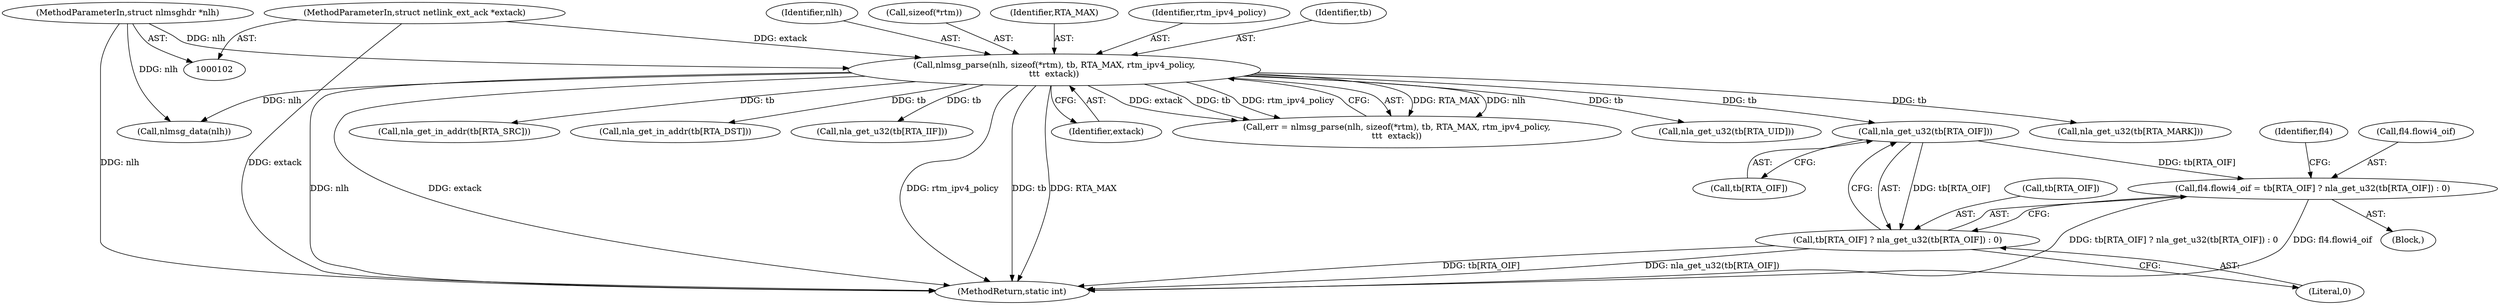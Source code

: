 digraph "0_linux_bc3aae2bbac46dd894c89db5d5e98f7f0ef9e205@pointer" {
"1000295" [label="(Call,nla_get_u32(tb[RTA_OIF]))"];
"1000141" [label="(Call,nlmsg_parse(nlh, sizeof(*rtm), tb, RTA_MAX, rtm_ipv4_policy,\n\t\t\t  extack))"];
"1000104" [label="(MethodParameterIn,struct nlmsghdr *nlh)"];
"1000105" [label="(MethodParameterIn,struct netlink_ext_ack *extack)"];
"1000287" [label="(Call,fl4.flowi4_oif = tb[RTA_OIF] ? nla_get_u32(tb[RTA_OIF]) : 0)"];
"1000291" [label="(Call,tb[RTA_OIF] ? nla_get_u32(tb[RTA_OIF]) : 0)"];
"1000104" [label="(MethodParameterIn,struct nlmsghdr *nlh)"];
"1000157" [label="(Call,nlmsg_data(nlh))"];
"1000216" [label="(Call,nla_get_u32(tb[RTA_MARK]))"];
"1000147" [label="(Identifier,RTA_MAX)"];
"1000148" [label="(Identifier,rtm_ipv4_policy)"];
"1000183" [label="(Call,nla_get_in_addr(tb[RTA_SRC]))"];
"1000296" [label="(Call,tb[RTA_OIF])"];
"1000292" [label="(Call,tb[RTA_OIF])"];
"1000106" [label="(Block,)"];
"1000291" [label="(Call,tb[RTA_OIF] ? nla_get_u32(tb[RTA_OIF]) : 0)"];
"1000299" [label="(Literal,0)"];
"1000146" [label="(Identifier,tb)"];
"1000105" [label="(MethodParameterIn,struct netlink_ext_ack *extack)"];
"1000194" [label="(Call,nla_get_in_addr(tb[RTA_DST]))"];
"1000205" [label="(Call,nla_get_u32(tb[RTA_IIF]))"];
"1000533" [label="(MethodReturn,static int)"];
"1000149" [label="(Identifier,extack)"];
"1000142" [label="(Identifier,nlh)"];
"1000139" [label="(Call,err = nlmsg_parse(nlh, sizeof(*rtm), tb, RTA_MAX, rtm_ipv4_policy,\n\t\t\t  extack))"];
"1000229" [label="(Call,nla_get_u32(tb[RTA_UID]))"];
"1000141" [label="(Call,nlmsg_parse(nlh, sizeof(*rtm), tb, RTA_MAX, rtm_ipv4_policy,\n\t\t\t  extack))"];
"1000302" [label="(Identifier,fl4)"];
"1000143" [label="(Call,sizeof(*rtm))"];
"1000287" [label="(Call,fl4.flowi4_oif = tb[RTA_OIF] ? nla_get_u32(tb[RTA_OIF]) : 0)"];
"1000295" [label="(Call,nla_get_u32(tb[RTA_OIF]))"];
"1000288" [label="(Call,fl4.flowi4_oif)"];
"1000295" -> "1000291"  [label="AST: "];
"1000295" -> "1000296"  [label="CFG: "];
"1000296" -> "1000295"  [label="AST: "];
"1000291" -> "1000295"  [label="CFG: "];
"1000295" -> "1000287"  [label="DDG: tb[RTA_OIF]"];
"1000295" -> "1000291"  [label="DDG: tb[RTA_OIF]"];
"1000141" -> "1000295"  [label="DDG: tb"];
"1000141" -> "1000139"  [label="AST: "];
"1000141" -> "1000149"  [label="CFG: "];
"1000142" -> "1000141"  [label="AST: "];
"1000143" -> "1000141"  [label="AST: "];
"1000146" -> "1000141"  [label="AST: "];
"1000147" -> "1000141"  [label="AST: "];
"1000148" -> "1000141"  [label="AST: "];
"1000149" -> "1000141"  [label="AST: "];
"1000139" -> "1000141"  [label="CFG: "];
"1000141" -> "1000533"  [label="DDG: nlh"];
"1000141" -> "1000533"  [label="DDG: extack"];
"1000141" -> "1000533"  [label="DDG: rtm_ipv4_policy"];
"1000141" -> "1000533"  [label="DDG: tb"];
"1000141" -> "1000533"  [label="DDG: RTA_MAX"];
"1000141" -> "1000139"  [label="DDG: RTA_MAX"];
"1000141" -> "1000139"  [label="DDG: nlh"];
"1000141" -> "1000139"  [label="DDG: extack"];
"1000141" -> "1000139"  [label="DDG: tb"];
"1000141" -> "1000139"  [label="DDG: rtm_ipv4_policy"];
"1000104" -> "1000141"  [label="DDG: nlh"];
"1000105" -> "1000141"  [label="DDG: extack"];
"1000141" -> "1000157"  [label="DDG: nlh"];
"1000141" -> "1000183"  [label="DDG: tb"];
"1000141" -> "1000194"  [label="DDG: tb"];
"1000141" -> "1000205"  [label="DDG: tb"];
"1000141" -> "1000216"  [label="DDG: tb"];
"1000141" -> "1000229"  [label="DDG: tb"];
"1000104" -> "1000102"  [label="AST: "];
"1000104" -> "1000533"  [label="DDG: nlh"];
"1000104" -> "1000157"  [label="DDG: nlh"];
"1000105" -> "1000102"  [label="AST: "];
"1000105" -> "1000533"  [label="DDG: extack"];
"1000287" -> "1000106"  [label="AST: "];
"1000287" -> "1000291"  [label="CFG: "];
"1000288" -> "1000287"  [label="AST: "];
"1000291" -> "1000287"  [label="AST: "];
"1000302" -> "1000287"  [label="CFG: "];
"1000287" -> "1000533"  [label="DDG: tb[RTA_OIF] ? nla_get_u32(tb[RTA_OIF]) : 0"];
"1000287" -> "1000533"  [label="DDG: fl4.flowi4_oif"];
"1000291" -> "1000299"  [label="CFG: "];
"1000292" -> "1000291"  [label="AST: "];
"1000299" -> "1000291"  [label="AST: "];
"1000291" -> "1000533"  [label="DDG: tb[RTA_OIF]"];
"1000291" -> "1000533"  [label="DDG: nla_get_u32(tb[RTA_OIF])"];
}
